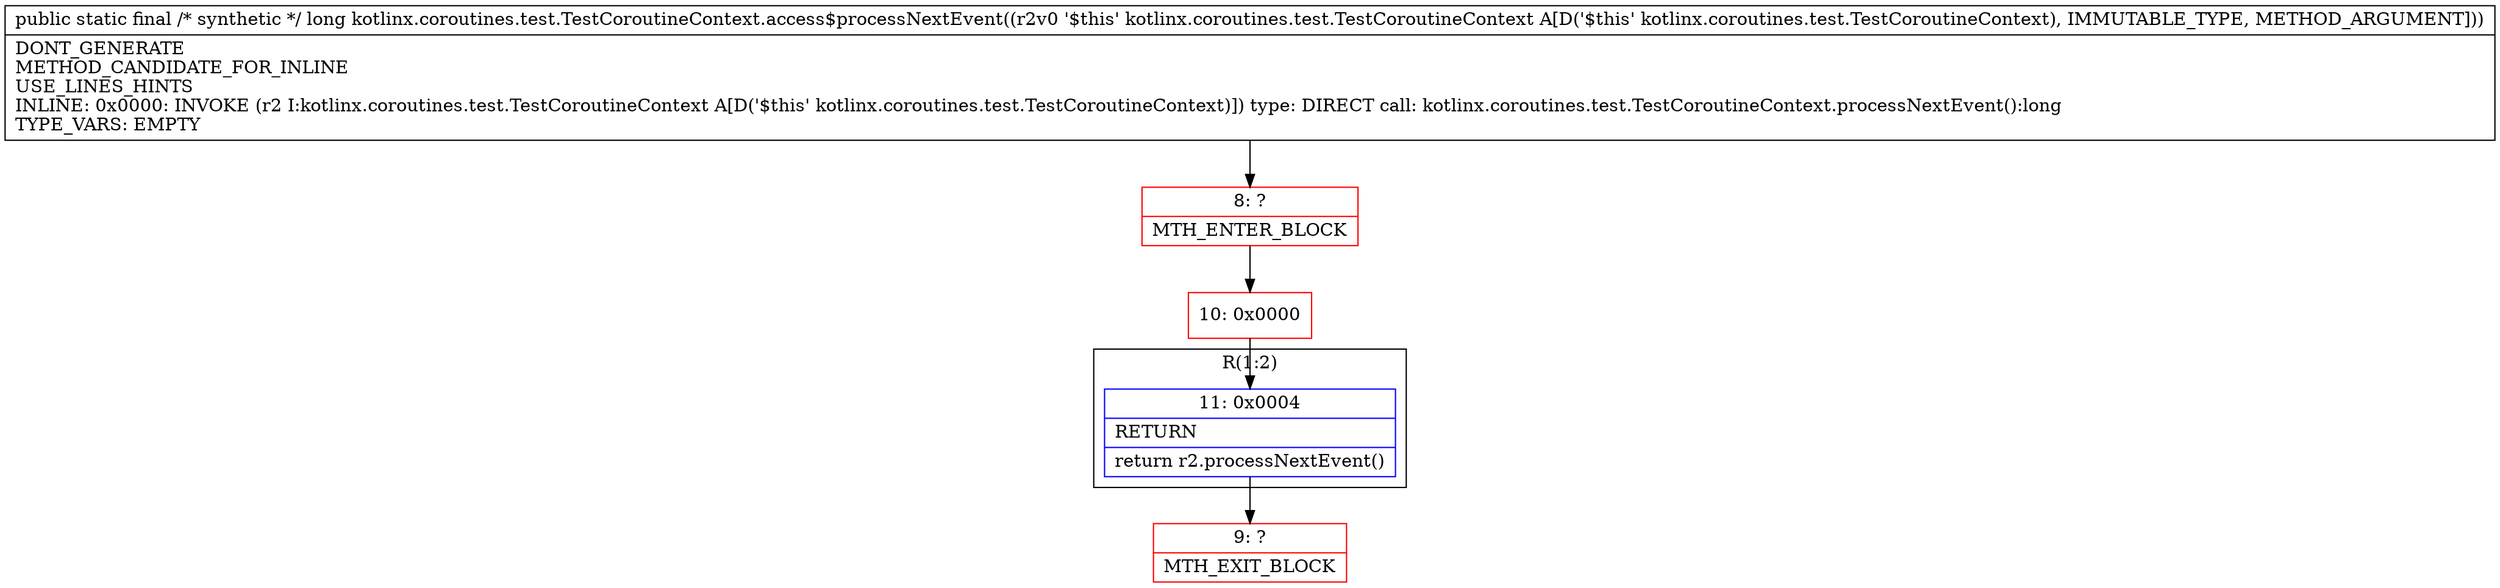 digraph "CFG forkotlinx.coroutines.test.TestCoroutineContext.access$processNextEvent(Lkotlinx\/coroutines\/test\/TestCoroutineContext;)J" {
subgraph cluster_Region_617064217 {
label = "R(1:2)";
node [shape=record,color=blue];
Node_11 [shape=record,label="{11\:\ 0x0004|RETURN\l|return r2.processNextEvent()\l}"];
}
Node_8 [shape=record,color=red,label="{8\:\ ?|MTH_ENTER_BLOCK\l}"];
Node_10 [shape=record,color=red,label="{10\:\ 0x0000}"];
Node_9 [shape=record,color=red,label="{9\:\ ?|MTH_EXIT_BLOCK\l}"];
MethodNode[shape=record,label="{public static final \/* synthetic *\/ long kotlinx.coroutines.test.TestCoroutineContext.access$processNextEvent((r2v0 '$this' kotlinx.coroutines.test.TestCoroutineContext A[D('$this' kotlinx.coroutines.test.TestCoroutineContext), IMMUTABLE_TYPE, METHOD_ARGUMENT]))  | DONT_GENERATE\lMETHOD_CANDIDATE_FOR_INLINE\lUSE_LINES_HINTS\lINLINE: 0x0000: INVOKE  (r2 I:kotlinx.coroutines.test.TestCoroutineContext A[D('$this' kotlinx.coroutines.test.TestCoroutineContext)]) type: DIRECT call: kotlinx.coroutines.test.TestCoroutineContext.processNextEvent():long\lTYPE_VARS: EMPTY\l}"];
MethodNode -> Node_8;Node_11 -> Node_9;
Node_8 -> Node_10;
Node_10 -> Node_11;
}

